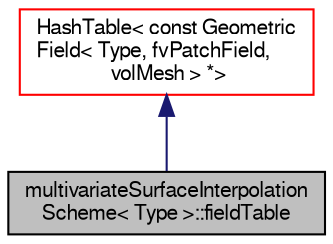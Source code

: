 digraph "multivariateSurfaceInterpolationScheme&lt; Type &gt;::fieldTable"
{
  bgcolor="transparent";
  edge [fontname="FreeSans",fontsize="10",labelfontname="FreeSans",labelfontsize="10"];
  node [fontname="FreeSans",fontsize="10",shape=record];
  Node4 [label="multivariateSurfaceInterpolation\lScheme\< Type \>::fieldTable",height=0.2,width=0.4,color="black", fillcolor="grey75", style="filled", fontcolor="black"];
  Node5 -> Node4 [dir="back",color="midnightblue",fontsize="10",style="solid",fontname="FreeSans"];
  Node5 [label="HashTable\< const Geometric\lField\< Type, fvPatchField,\l volMesh \> *\>",height=0.2,width=0.4,color="red",URL="$a25702.html"];
}
